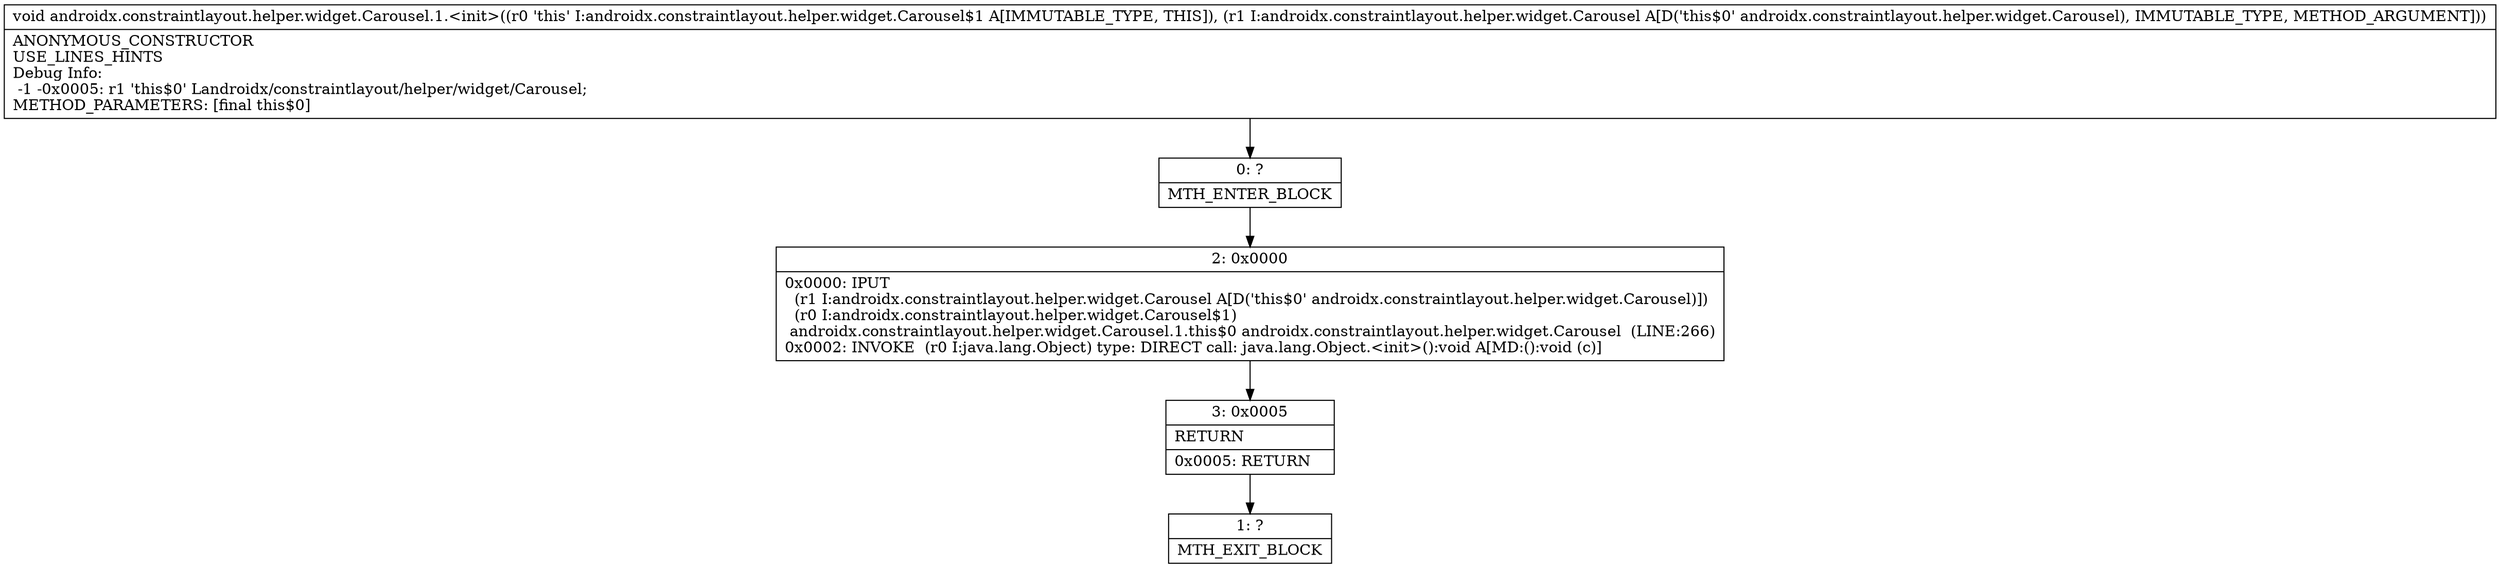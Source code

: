 digraph "CFG forandroidx.constraintlayout.helper.widget.Carousel.1.\<init\>(Landroidx\/constraintlayout\/helper\/widget\/Carousel;)V" {
Node_0 [shape=record,label="{0\:\ ?|MTH_ENTER_BLOCK\l}"];
Node_2 [shape=record,label="{2\:\ 0x0000|0x0000: IPUT  \l  (r1 I:androidx.constraintlayout.helper.widget.Carousel A[D('this$0' androidx.constraintlayout.helper.widget.Carousel)])\l  (r0 I:androidx.constraintlayout.helper.widget.Carousel$1)\l androidx.constraintlayout.helper.widget.Carousel.1.this$0 androidx.constraintlayout.helper.widget.Carousel  (LINE:266)\l0x0002: INVOKE  (r0 I:java.lang.Object) type: DIRECT call: java.lang.Object.\<init\>():void A[MD:():void (c)]\l}"];
Node_3 [shape=record,label="{3\:\ 0x0005|RETURN\l|0x0005: RETURN   \l}"];
Node_1 [shape=record,label="{1\:\ ?|MTH_EXIT_BLOCK\l}"];
MethodNode[shape=record,label="{void androidx.constraintlayout.helper.widget.Carousel.1.\<init\>((r0 'this' I:androidx.constraintlayout.helper.widget.Carousel$1 A[IMMUTABLE_TYPE, THIS]), (r1 I:androidx.constraintlayout.helper.widget.Carousel A[D('this$0' androidx.constraintlayout.helper.widget.Carousel), IMMUTABLE_TYPE, METHOD_ARGUMENT]))  | ANONYMOUS_CONSTRUCTOR\lUSE_LINES_HINTS\lDebug Info:\l  \-1 \-0x0005: r1 'this$0' Landroidx\/constraintlayout\/helper\/widget\/Carousel;\lMETHOD_PARAMETERS: [final this$0]\l}"];
MethodNode -> Node_0;Node_0 -> Node_2;
Node_2 -> Node_3;
Node_3 -> Node_1;
}

